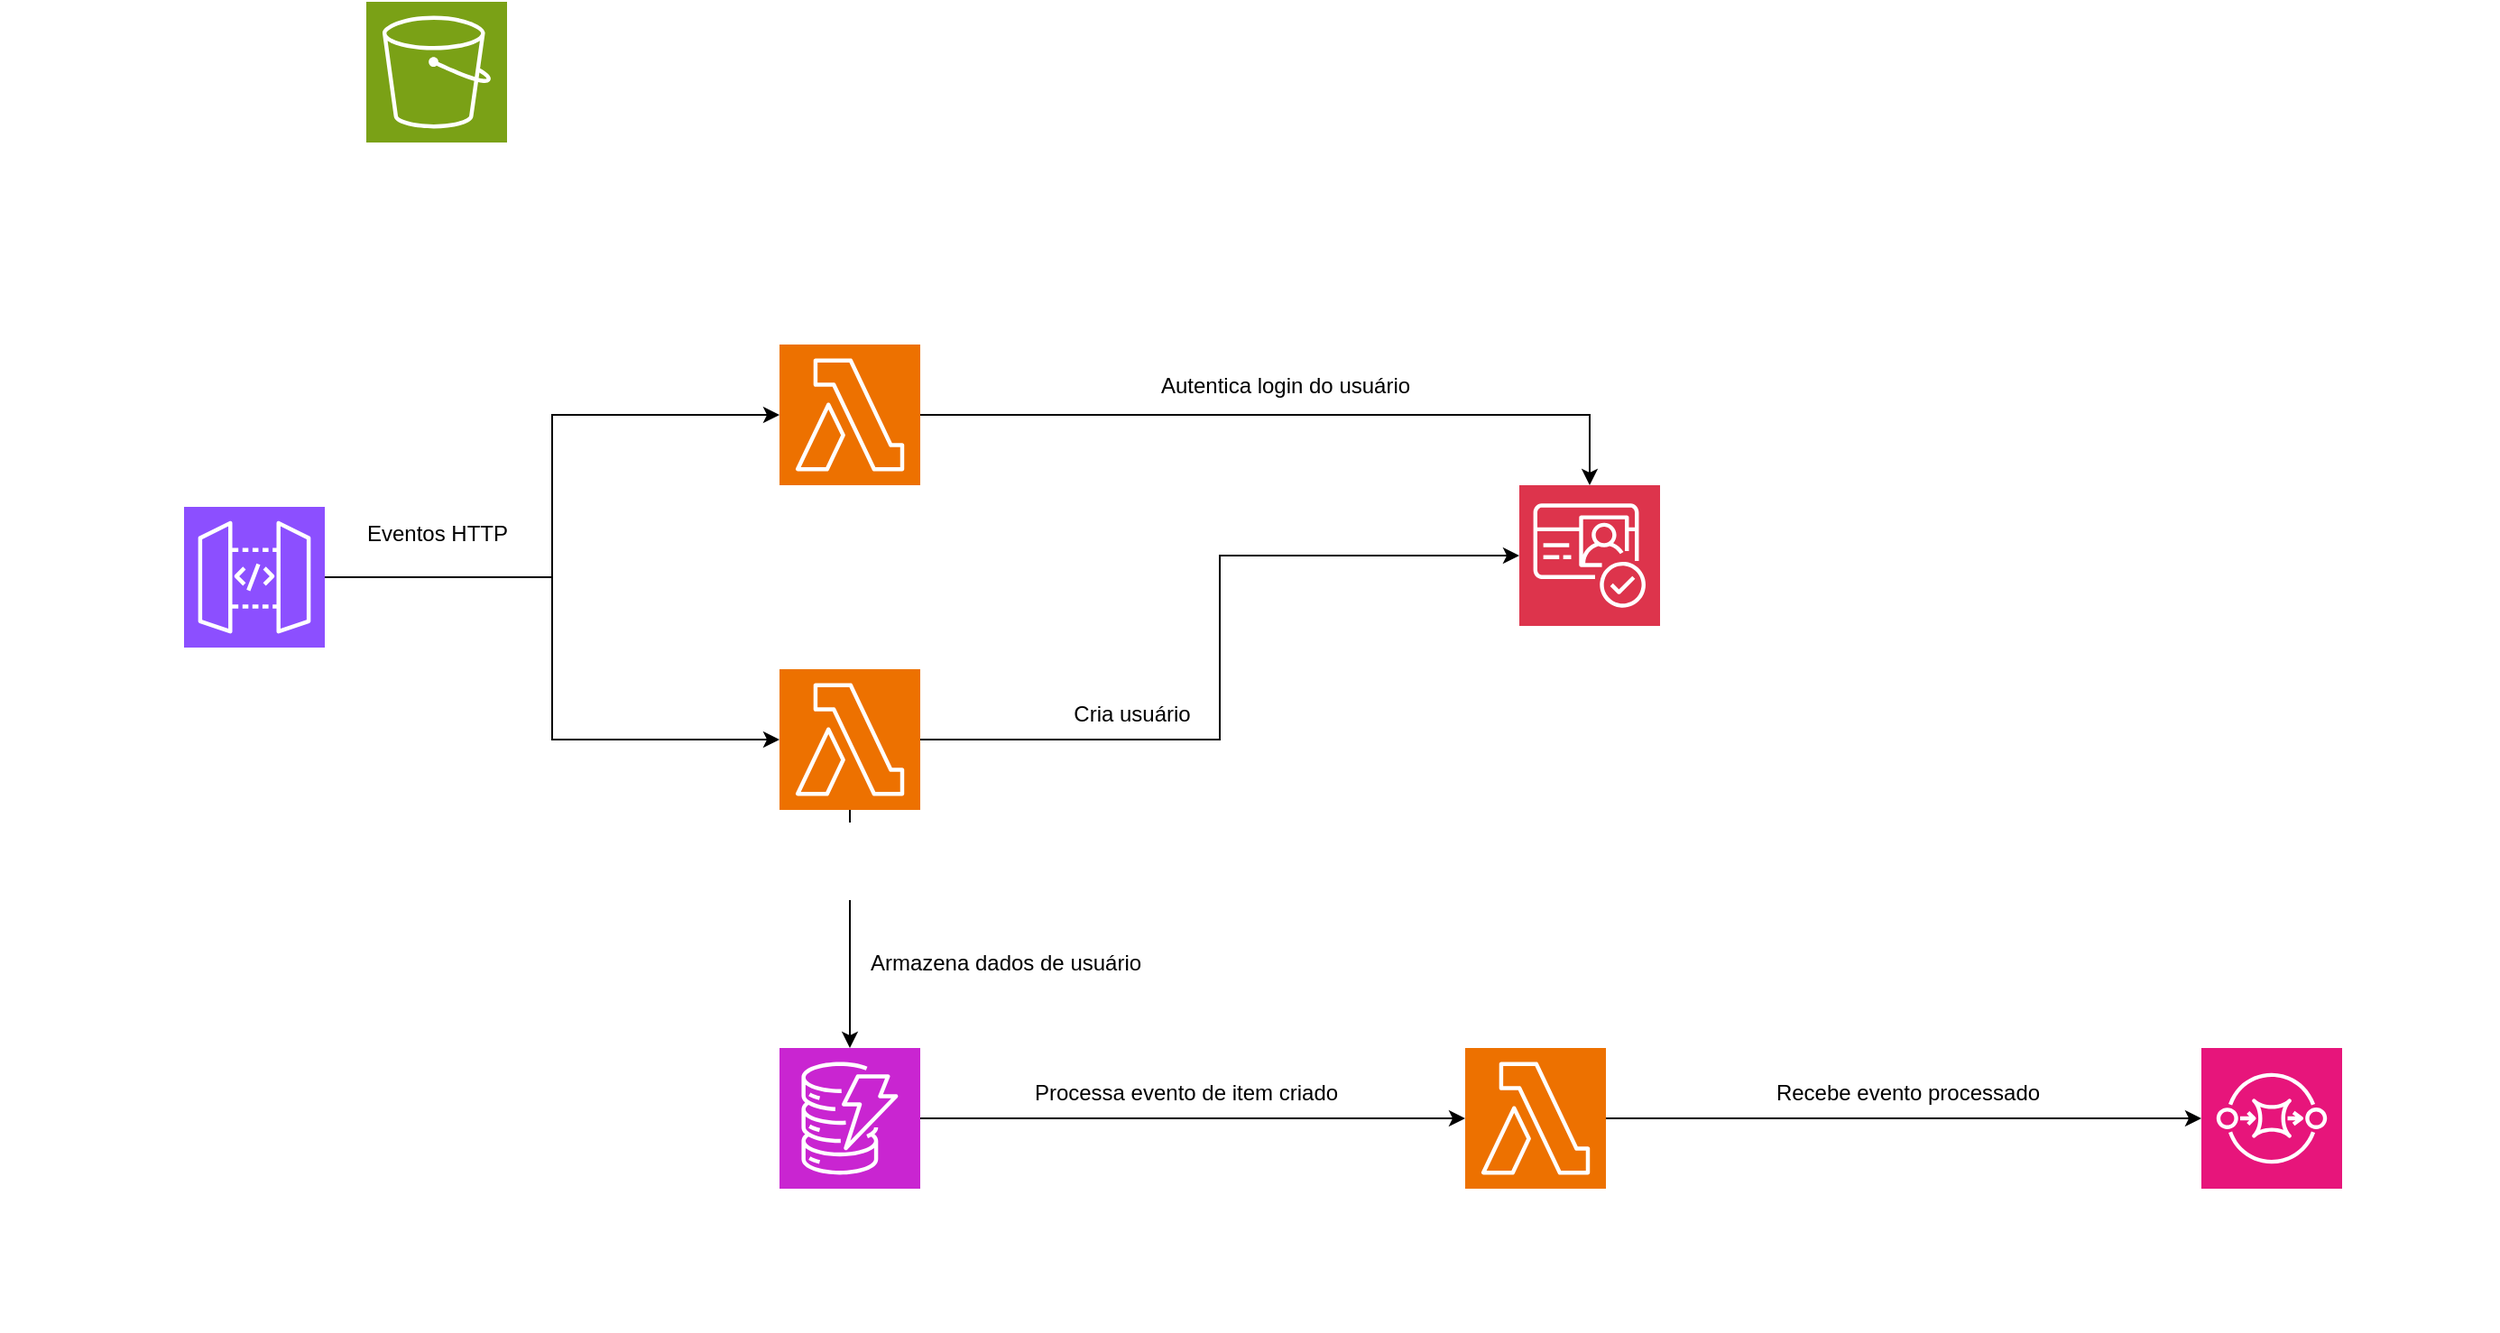 <mxfile version="26.0.4" pages="2">
  <diagram name="Auth" id="078_vXUjy4FAUJJ1JWsh">
    <mxGraphModel dx="2049" dy="1193" grid="1" gridSize="10" guides="1" tooltips="1" connect="1" arrows="1" fold="1" page="1" pageScale="1" pageWidth="850" pageHeight="1100" math="0" shadow="0">
      <root>
        <mxCell id="0" />
        <mxCell id="1" parent="0" />
        <mxCell id="PxZXXpu_mpko-BkxEv01-7" style="edgeStyle=orthogonalEdgeStyle;rounded=0;orthogonalLoop=1;jettySize=auto;html=1;entryX=0.5;entryY=0;entryDx=0;entryDy=0;entryPerimeter=0;labelBackgroundColor=default;" edge="1" parent="1" source="t9iJrchAdI6HD7SIDU0L-1" target="t9iJrchAdI6HD7SIDU0L-5">
          <mxGeometry relative="1" as="geometry" />
        </mxCell>
        <mxCell id="t9iJrchAdI6HD7SIDU0L-1" value="Lambda&lt;div&gt;Sign-in&lt;/div&gt;&lt;div&gt;Autentica o usuário, retornando um access token&lt;/div&gt;" style="sketch=0;points=[[0,0,0],[0.25,0,0],[0.5,0,0],[0.75,0,0],[1,0,0],[0,1,0],[0.25,1,0],[0.5,1,0],[0.75,1,0],[1,1,0],[0,0.25,0],[0,0.5,0],[0,0.75,0],[1,0.25,0],[1,0.5,0],[1,0.75,0]];outlineConnect=0;fontColor=#FFFFFF;fillColor=#ED7100;strokeColor=#ffffff;dashed=0;verticalLabelPosition=bottom;verticalAlign=top;align=center;html=1;fontSize=12;fontStyle=0;aspect=fixed;shape=mxgraph.aws4.resourceIcon;resIcon=mxgraph.aws4.lambda;labelBackgroundColor=default;" vertex="1" parent="1">
          <mxGeometry x="470" y="300" width="78" height="78" as="geometry" />
        </mxCell>
        <mxCell id="t9iJrchAdI6HD7SIDU0L-2" value="SQS&lt;div&gt;user_created&lt;br&gt;&lt;div&gt;Recebe eventos de usuário criado&lt;/div&gt;&lt;div&gt;consumidor sincroniza dados do usuário criado&lt;/div&gt;&lt;/div&gt;&lt;div&gt;em seu DB gerenciado&lt;/div&gt;" style="sketch=0;points=[[0,0,0],[0.25,0,0],[0.5,0,0],[0.75,0,0],[1,0,0],[0,1,0],[0.25,1,0],[0.5,1,0],[0.75,1,0],[1,1,0],[0,0.25,0],[0,0.5,0],[0,0.75,0],[1,0.25,0],[1,0.5,0],[1,0.75,0]];outlineConnect=0;fontColor=#FFFFFF;fillColor=#E7157B;strokeColor=#ffffff;dashed=0;verticalLabelPosition=bottom;verticalAlign=top;align=center;html=1;fontSize=12;fontStyle=0;aspect=fixed;shape=mxgraph.aws4.resourceIcon;resIcon=mxgraph.aws4.sqs;labelBackgroundColor=default;" vertex="1" parent="1">
          <mxGeometry x="1258" y="690" width="78" height="78" as="geometry" />
        </mxCell>
        <mxCell id="PxZXXpu_mpko-BkxEv01-13" style="edgeStyle=orthogonalEdgeStyle;rounded=0;orthogonalLoop=1;jettySize=auto;html=1;" edge="1" parent="1" source="t9iJrchAdI6HD7SIDU0L-3" target="gktEL5zK5B-jhbFFRFUQ-2">
          <mxGeometry relative="1" as="geometry" />
        </mxCell>
        <mxCell id="t9iJrchAdI6HD7SIDU0L-3" value="dynamodb&lt;div&gt;user_data&lt;/div&gt;&lt;div&gt;Armazena dados nao sensíveis de usuários&lt;/div&gt;&lt;div&gt;para acesso rapido de qualquer serviço interno&lt;/div&gt;" style="sketch=0;points=[[0,0,0],[0.25,0,0],[0.5,0,0],[0.75,0,0],[1,0,0],[0,1,0],[0.25,1,0],[0.5,1,0],[0.75,1,0],[1,1,0],[0,0.25,0],[0,0.5,0],[0,0.75,0],[1,0.25,0],[1,0.5,0],[1,0.75,0]];outlineConnect=0;fontColor=#FFFFFF;fillColor=#C925D1;strokeColor=#ffffff;dashed=0;verticalLabelPosition=bottom;verticalAlign=top;align=center;html=1;fontSize=12;fontStyle=0;aspect=fixed;shape=mxgraph.aws4.resourceIcon;resIcon=mxgraph.aws4.dynamodb;labelBackgroundColor=default;" vertex="1" parent="1">
          <mxGeometry x="470" y="690" width="78" height="78" as="geometry" />
        </mxCell>
        <mxCell id="t9iJrchAdI6HD7SIDU0L-10" value="API Gateway&lt;div&gt;auth_api&lt;br&gt;&lt;div&gt;Possui rotas para criação e autenticação de usuários&lt;/div&gt;&lt;div&gt;isolando o gerenciamento de login em um serviço&lt;/div&gt;&lt;div&gt;independente&lt;/div&gt;&lt;/div&gt;" style="sketch=0;points=[[0,0,0],[0.25,0,0],[0.5,0,0],[0.75,0,0],[1,0,0],[0,1,0],[0.25,1,0],[0.5,1,0],[0.75,1,0],[1,1,0],[0,0.25,0],[0,0.5,0],[0,0.75,0],[1,0.25,0],[1,0.5,0],[1,0.75,0]];outlineConnect=0;fontColor=#FFFFFF;fillColor=#8C4FFF;strokeColor=#ffffff;dashed=0;verticalLabelPosition=bottom;verticalAlign=top;align=center;html=1;fontSize=12;fontStyle=0;aspect=fixed;shape=mxgraph.aws4.resourceIcon;resIcon=mxgraph.aws4.api_gateway;labelBackgroundColor=default;" vertex="1" parent="1">
          <mxGeometry x="140" y="390" width="78" height="78" as="geometry" />
        </mxCell>
        <mxCell id="t9iJrchAdI6HD7SIDU0L-11" value="S3&lt;div&gt;Armazena pacote de deploy dos lambdas&lt;/div&gt;" style="sketch=0;points=[[0,0,0],[0.25,0,0],[0.5,0,0],[0.75,0,0],[1,0,0],[0,1,0],[0.25,1,0],[0.5,1,0],[0.75,1,0],[1,1,0],[0,0.25,0],[0,0.5,0],[0,0.75,0],[1,0.25,0],[1,0.5,0],[1,0.75,0]];outlineConnect=0;fontColor=#FFFFFF;fillColor=#7AA116;strokeColor=#ffffff;dashed=0;verticalLabelPosition=bottom;verticalAlign=top;align=center;html=1;fontSize=12;fontStyle=0;aspect=fixed;shape=mxgraph.aws4.resourceIcon;resIcon=mxgraph.aws4.s3;labelBackgroundColor=default;" vertex="1" parent="1">
          <mxGeometry x="241" y="110" width="78" height="78" as="geometry" />
        </mxCell>
        <mxCell id="PxZXXpu_mpko-BkxEv01-9" style="edgeStyle=orthogonalEdgeStyle;rounded=0;orthogonalLoop=1;jettySize=auto;html=1;labelBackgroundColor=default;entryX=0;entryY=0.5;entryDx=0;entryDy=0;entryPerimeter=0;" edge="1" parent="1" source="gktEL5zK5B-jhbFFRFUQ-1" target="t9iJrchAdI6HD7SIDU0L-5">
          <mxGeometry relative="1" as="geometry" />
        </mxCell>
        <mxCell id="PxZXXpu_mpko-BkxEv01-14" style="edgeStyle=orthogonalEdgeStyle;rounded=0;orthogonalLoop=1;jettySize=auto;html=1;" edge="1" parent="1" source="gktEL5zK5B-jhbFFRFUQ-2" target="t9iJrchAdI6HD7SIDU0L-2">
          <mxGeometry relative="1" as="geometry" />
        </mxCell>
        <mxCell id="gktEL5zK5B-jhbFFRFUQ-2" value="Lambda&lt;div&gt;authorizer&lt;/div&gt;&lt;div&gt;Valida se o JWT pasado via header é válido, autorizando o usuário a rota&lt;/div&gt;" style="sketch=0;points=[[0,0,0],[0.25,0,0],[0.5,0,0],[0.75,0,0],[1,0,0],[0,1,0],[0.25,1,0],[0.5,1,0],[0.75,1,0],[1,1,0],[0,0.25,0],[0,0.5,0],[0,0.75,0],[1,0.25,0],[1,0.5,0],[1,0.75,0]];outlineConnect=0;fontColor=#FFFFFF;fillColor=#ED7100;strokeColor=#ffffff;dashed=0;verticalLabelPosition=bottom;verticalAlign=top;align=center;html=1;fontSize=12;fontStyle=0;aspect=fixed;shape=mxgraph.aws4.resourceIcon;resIcon=mxgraph.aws4.lambda;labelBackgroundColor=default;" vertex="1" parent="1">
          <mxGeometry x="850" y="690" width="78" height="78" as="geometry" />
        </mxCell>
        <mxCell id="PxZXXpu_mpko-BkxEv01-1" style="edgeStyle=orthogonalEdgeStyle;rounded=0;orthogonalLoop=1;jettySize=auto;html=1;entryX=0;entryY=0.5;entryDx=0;entryDy=0;entryPerimeter=0;labelBackgroundColor=default;" edge="1" parent="1" source="t9iJrchAdI6HD7SIDU0L-10" target="gktEL5zK5B-jhbFFRFUQ-1">
          <mxGeometry relative="1" as="geometry" />
        </mxCell>
        <mxCell id="PxZXXpu_mpko-BkxEv01-2" style="edgeStyle=orthogonalEdgeStyle;rounded=0;orthogonalLoop=1;jettySize=auto;html=1;entryX=0;entryY=0.5;entryDx=0;entryDy=0;entryPerimeter=0;labelBackgroundColor=default;" edge="1" parent="1" source="t9iJrchAdI6HD7SIDU0L-10" target="t9iJrchAdI6HD7SIDU0L-1">
          <mxGeometry relative="1" as="geometry" />
        </mxCell>
        <mxCell id="PxZXXpu_mpko-BkxEv01-3" value="Eventos HTTP" style="text;html=1;align=center;verticalAlign=middle;resizable=0;points=[];autosize=1;strokeColor=none;fillColor=none;labelBackgroundColor=default;" vertex="1" parent="1">
          <mxGeometry x="230" y="390" width="100" height="30" as="geometry" />
        </mxCell>
        <mxCell id="PxZXXpu_mpko-BkxEv01-8" value="Autentica login do usuário" style="text;html=1;align=center;verticalAlign=middle;resizable=0;points=[];autosize=1;strokeColor=none;fillColor=none;labelBackgroundColor=default;" vertex="1" parent="1">
          <mxGeometry x="670" y="308" width="160" height="30" as="geometry" />
        </mxCell>
        <mxCell id="PxZXXpu_mpko-BkxEv01-10" value="Cria usuário" style="text;html=1;align=center;verticalAlign=middle;resizable=0;points=[];autosize=1;strokeColor=none;fillColor=none;labelBackgroundColor=default;" vertex="1" parent="1">
          <mxGeometry x="620" y="490" width="90" height="30" as="geometry" />
        </mxCell>
        <mxCell id="t9iJrchAdI6HD7SIDU0L-5" value="Cognito&lt;div&gt;main_user_pool&lt;br&gt;&lt;div&gt;Armazena de forma segura os dados sensíveis&lt;/div&gt;&lt;div&gt;de usuário, autentica e gerencia sessões.&lt;/div&gt;&lt;/div&gt;" style="sketch=0;points=[[0,0,0],[0.25,0,0],[0.5,0,0],[0.75,0,0],[1,0,0],[0,1,0],[0.25,1,0],[0.5,1,0],[0.75,1,0],[1,1,0],[0,0.25,0],[0,0.5,0],[0,0.75,0],[1,0.25,0],[1,0.5,0],[1,0.75,0]];outlineConnect=0;fontColor=#FFFFFF;fillColor=#DD344C;strokeColor=#ffffff;dashed=0;verticalLabelPosition=bottom;verticalAlign=top;align=center;html=1;fontSize=12;fontStyle=0;aspect=fixed;shape=mxgraph.aws4.resourceIcon;resIcon=mxgraph.aws4.cognito;labelBackgroundColor=default;" vertex="1" parent="1">
          <mxGeometry x="880" y="378" width="78" height="78" as="geometry" />
        </mxCell>
        <mxCell id="PxZXXpu_mpko-BkxEv01-11" style="edgeStyle=orthogonalEdgeStyle;rounded=0;orthogonalLoop=1;jettySize=auto;html=1;exitX=0.5;exitY=1;exitDx=0;exitDy=0;exitPerimeter=0;entryX=0.5;entryY=0;entryDx=0;entryDy=0;entryPerimeter=0;" edge="1" parent="1" source="gktEL5zK5B-jhbFFRFUQ-1" target="t9iJrchAdI6HD7SIDU0L-3">
          <mxGeometry relative="1" as="geometry" />
        </mxCell>
        <mxCell id="PxZXXpu_mpko-BkxEv01-12" value="Armazena dados de usuário" style="text;html=1;align=center;verticalAlign=middle;resizable=0;points=[];autosize=1;strokeColor=none;fillColor=none;" vertex="1" parent="1">
          <mxGeometry x="510" y="628" width="170" height="30" as="geometry" />
        </mxCell>
        <mxCell id="gktEL5zK5B-jhbFFRFUQ-1" value="Lambda&lt;div&gt;Sign-up&lt;/div&gt;&lt;div&gt;Cadastra um novo usuário, onde o username=CPF e uma senha valida&lt;/div&gt;" style="sketch=0;points=[[0,0,0],[0.25,0,0],[0.5,0,0],[0.75,0,0],[1,0,0],[0,1,0],[0.25,1,0],[0.5,1,0],[0.75,1,0],[1,1,0],[0,0.25,0],[0,0.5,0],[0,0.75,0],[1,0.25,0],[1,0.5,0],[1,0.75,0]];outlineConnect=0;fontColor=#FFFFFF;fillColor=#ED7100;strokeColor=#ffffff;dashed=0;verticalLabelPosition=bottom;verticalAlign=top;align=center;html=1;fontSize=12;fontStyle=0;aspect=fixed;shape=mxgraph.aws4.resourceIcon;resIcon=mxgraph.aws4.lambda;labelBackgroundColor=default;" vertex="1" parent="1">
          <mxGeometry x="470" y="480" width="78" height="78" as="geometry" />
        </mxCell>
        <mxCell id="PxZXXpu_mpko-BkxEv01-15" value="Processa evento de item criado" style="text;html=1;align=center;verticalAlign=middle;resizable=0;points=[];autosize=1;strokeColor=none;fillColor=none;" vertex="1" parent="1">
          <mxGeometry x="600" y="700" width="190" height="30" as="geometry" />
        </mxCell>
        <mxCell id="PxZXXpu_mpko-BkxEv01-16" value="Recebe evento processado" style="text;html=1;align=center;verticalAlign=middle;resizable=0;points=[];autosize=1;strokeColor=none;fillColor=none;" vertex="1" parent="1">
          <mxGeometry x="1010" y="700" width="170" height="30" as="geometry" />
        </mxCell>
      </root>
    </mxGraphModel>
  </diagram>
  <diagram id="fUT95ePupS3mg_8KFd1k" name="App">
    <mxGraphModel dx="1687" dy="982" grid="1" gridSize="10" guides="1" tooltips="1" connect="1" arrows="1" fold="1" page="1" pageScale="1" pageWidth="850" pageHeight="1100" math="0" shadow="0">
      <root>
        <mxCell id="0" />
        <mxCell id="1" parent="0" />
        <mxCell id="zDn3kh6L27e9PYtGUCNW-5" style="edgeStyle=orthogonalEdgeStyle;rounded=0;orthogonalLoop=1;jettySize=auto;html=1;" edge="1" parent="1" source="8YwN-Ixi1IJPXv7yt0h1-5" target="zDn3kh6L27e9PYtGUCNW-4">
          <mxGeometry relative="1" as="geometry" />
        </mxCell>
        <mxCell id="8YwN-Ixi1IJPXv7yt0h1-5" value="" style="rounded=0;whiteSpace=wrap;html=1;fillColor=none;dashed=1;dashPattern=12 12;" vertex="1" parent="1">
          <mxGeometry x="740" y="220" width="320" height="350" as="geometry" />
        </mxCell>
        <mxCell id="8YwN-Ixi1IJPXv7yt0h1-6" value="" style="rounded=0;whiteSpace=wrap;html=1;fillColor=none;dashed=1;dashPattern=12 12;" vertex="1" parent="1">
          <mxGeometry x="860" y="230" width="160" height="320" as="geometry" />
        </mxCell>
        <mxCell id="8YwN-Ixi1IJPXv7yt0h1-8" style="edgeStyle=orthogonalEdgeStyle;rounded=0;orthogonalLoop=1;jettySize=auto;html=1;" edge="1" parent="1" source="8YwN-Ixi1IJPXv7yt0h1-5" target="8YwN-Ixi1IJPXv7yt0h1-7">
          <mxGeometry relative="1" as="geometry" />
        </mxCell>
        <mxCell id="8YwN-Ixi1IJPXv7yt0h1-11" style="edgeStyle=orthogonalEdgeStyle;rounded=0;orthogonalLoop=1;jettySize=auto;html=1;" edge="1" parent="1" source="8YwN-Ixi1IJPXv7yt0h1-5" target="QD0d67jvxKHeWyd3XD7l-3">
          <mxGeometry relative="1" as="geometry" />
        </mxCell>
        <mxCell id="QD0d67jvxKHeWyd3XD7l-2" value="EKS&lt;div&gt;app-cluster&lt;/div&gt;" style="sketch=0;points=[[0,0,0],[0.25,0,0],[0.5,0,0],[0.75,0,0],[1,0,0],[0,1,0],[0.25,1,0],[0.5,1,0],[0.75,1,0],[1,1,0],[0,0.25,0],[0,0.5,0],[0,0.75,0],[1,0.25,0],[1,0.5,0],[1,0.75,0]];outlineConnect=0;fontColor=#FFFFFF;fillColor=#ED7100;strokeColor=#ffffff;dashed=0;verticalLabelPosition=bottom;verticalAlign=top;align=center;html=1;fontSize=12;fontStyle=0;aspect=fixed;shape=mxgraph.aws4.resourceIcon;resIcon=mxgraph.aws4.eks;" vertex="1" parent="1">
          <mxGeometry x="760" y="250" width="78" height="78" as="geometry" />
        </mxCell>
        <mxCell id="QD0d67jvxKHeWyd3XD7l-3" value="ECR&lt;div&gt;Armazena imagem docker&lt;/div&gt;" style="sketch=0;points=[[0,0,0],[0.25,0,0],[0.5,0,0],[0.75,0,0],[1,0,0],[0,1,0],[0.25,1,0],[0.5,1,0],[0.75,1,0],[1,1,0],[0,0.25,0],[0,0.5,0],[0,0.75,0],[1,0.25,0],[1,0.5,0],[1,0.75,0]];outlineConnect=0;fontColor=#FFFFFF;fillColor=#ED7100;strokeColor=#ffffff;dashed=0;verticalLabelPosition=bottom;verticalAlign=top;align=center;html=1;fontSize=12;fontStyle=0;aspect=fixed;shape=mxgraph.aws4.resourceIcon;resIcon=mxgraph.aws4.ecr;" vertex="1" parent="1">
          <mxGeometry x="860" y="698" width="80" height="80" as="geometry" />
        </mxCell>
        <mxCell id="8YwN-Ixi1IJPXv7yt0h1-9" style="edgeStyle=orthogonalEdgeStyle;rounded=0;orthogonalLoop=1;jettySize=auto;html=1;" edge="1" parent="1" source="QD0d67jvxKHeWyd3XD7l-5" target="8YwN-Ixi1IJPXv7yt0h1-7">
          <mxGeometry relative="1" as="geometry" />
        </mxCell>
        <mxCell id="8YwN-Ixi1IJPXv7yt0h1-1" value="Lambda&lt;div&gt;user_created_integrator&lt;/div&gt;&lt;div&gt;Valida se o JWT pasado via header é válido, autorizando o usuário a rota&lt;/div&gt;" style="sketch=0;points=[[0,0,0],[0.25,0,0],[0.5,0,0],[0.75,0,0],[1,0,0],[0,1,0],[0.25,1,0],[0.5,1,0],[0.75,1,0],[1,1,0],[0,0.25,0],[0,0.5,0],[0,0.75,0],[1,0.25,0],[1,0.5,0],[1,0.75,0]];outlineConnect=0;fontColor=#FFFFFF;fillColor=#ED7100;strokeColor=#ffffff;dashed=0;verticalLabelPosition=bottom;verticalAlign=top;align=center;html=1;fontSize=12;fontStyle=0;aspect=fixed;shape=mxgraph.aws4.resourceIcon;resIcon=mxgraph.aws4.lambda;labelBackgroundColor=default;" vertex="1" parent="1">
          <mxGeometry x="270" y="600" width="78" height="78" as="geometry" />
        </mxCell>
        <mxCell id="8YwN-Ixi1IJPXv7yt0h1-3" value="EC2&lt;div&gt;NODE&lt;/div&gt;" style="sketch=0;points=[[0,0,0],[0.25,0,0],[0.5,0,0],[0.75,0,0],[1,0,0],[0,1,0],[0.25,1,0],[0.5,1,0],[0.75,1,0],[1,1,0],[0,0.25,0],[0,0.5,0],[0,0.75,0],[1,0.25,0],[1,0.5,0],[1,0.75,0]];outlineConnect=0;fontColor=#FFFFFF;fillColor=#ED7100;strokeColor=#ffffff;dashed=0;verticalLabelPosition=bottom;verticalAlign=top;align=center;html=1;fontSize=12;fontStyle=0;aspect=fixed;shape=mxgraph.aws4.resourceIcon;resIcon=mxgraph.aws4.ec2;" vertex="1" parent="1">
          <mxGeometry x="910" y="421" width="78" height="78" as="geometry" />
        </mxCell>
        <mxCell id="8YwN-Ixi1IJPXv7yt0h1-4" value="EC2&lt;div&gt;NODE&lt;/div&gt;" style="sketch=0;points=[[0,0,0],[0.25,0,0],[0.5,0,0],[0.75,0,0],[1,0,0],[0,1,0],[0.25,1,0],[0.5,1,0],[0.75,1,0],[1,1,0],[0,0.25,0],[0,0.5,0],[0,0.75,0],[1,0.25,0],[1,0.5,0],[1,0.75,0]];outlineConnect=0;fontColor=#FFFFFF;fillColor=#ED7100;strokeColor=#ffffff;dashed=0;verticalLabelPosition=bottom;verticalAlign=top;align=center;html=1;fontSize=12;fontStyle=0;aspect=fixed;shape=mxgraph.aws4.resourceIcon;resIcon=mxgraph.aws4.ec2;" vertex="1" parent="1">
          <mxGeometry x="910" y="290" width="78" height="78" as="geometry" />
        </mxCell>
        <mxCell id="8YwN-Ixi1IJPXv7yt0h1-7" value="NLB&lt;div&gt;LB gerenciado pelo Kubernetes&lt;/div&gt;&lt;div&gt;alocado na rede inerna&lt;/div&gt;" style="sketch=0;points=[[0,0,0],[0.25,0,0],[0.5,0,0],[0.75,0,0],[1,0,0],[0,1,0],[0.25,1,0],[0.5,1,0],[0.75,1,0],[1,1,0],[0,0.25,0],[0,0.5,0],[0,0.75,0],[1,0.25,0],[1,0.5,0],[1,0.75,0]];outlineConnect=0;fontColor=#FFFFFF;fillColor=#ED7100;strokeColor=#ffffff;dashed=0;verticalLabelPosition=bottom;verticalAlign=top;align=center;html=1;fontSize=12;fontStyle=0;aspect=fixed;shape=mxgraph.aws4.resourceIcon;resIcon=mxgraph.aws4.elastic_load_balancing;" vertex="1" parent="1">
          <mxGeometry x="520" y="356" width="78" height="78" as="geometry" />
        </mxCell>
        <mxCell id="8YwN-Ixi1IJPXv7yt0h1-12" value="Pega imagem no build" style="text;html=1;align=center;verticalAlign=middle;resizable=0;points=[];autosize=1;strokeColor=none;fillColor=none;" vertex="1" parent="1">
          <mxGeometry x="900" y="614" width="140" height="30" as="geometry" />
        </mxCell>
        <mxCell id="8YwN-Ixi1IJPXv7yt0h1-13" value="Repassa eventos HTTP" style="text;html=1;align=center;verticalAlign=middle;resizable=0;points=[];autosize=1;strokeColor=none;fillColor=none;" vertex="1" parent="1">
          <mxGeometry x="360" y="360" width="150" height="30" as="geometry" />
        </mxCell>
        <mxCell id="8YwN-Ixi1IJPXv7yt0h1-14" style="edgeStyle=orthogonalEdgeStyle;rounded=0;orthogonalLoop=1;jettySize=auto;html=1;entryX=0.5;entryY=0;entryDx=0;entryDy=0;entryPerimeter=0;" edge="1" parent="1" source="QD0d67jvxKHeWyd3XD7l-5" target="8YwN-Ixi1IJPXv7yt0h1-1">
          <mxGeometry relative="1" as="geometry" />
        </mxCell>
        <mxCell id="8YwN-Ixi1IJPXv7yt0h1-15" value="Autentica JWT" style="text;html=1;align=center;verticalAlign=middle;resizable=0;points=[];autosize=1;strokeColor=none;fillColor=none;" vertex="1" parent="1">
          <mxGeometry x="310" y="550" width="100" height="30" as="geometry" />
        </mxCell>
        <mxCell id="QD0d67jvxKHeWyd3XD7l-5" value="API Gateway&lt;div&gt;auth_api&lt;br&gt;&lt;div&gt;Possui rotas para criação e autenticação de usuários&lt;/div&gt;&lt;div&gt;isolando o gerenciamento de login em um serviço&lt;/div&gt;&lt;div&gt;independente&lt;/div&gt;&lt;/div&gt;" style="sketch=0;points=[[0,0,0],[0.25,0,0],[0.5,0,0],[0.75,0,0],[1,0,0],[0,1,0],[0.25,1,0],[0.5,1,0],[0.75,1,0],[1,1,0],[0,0.25,0],[0,0.5,0],[0,0.75,0],[1,0.25,0],[1,0.5,0],[1,0.75,0]];outlineConnect=0;fontColor=#FFFFFF;fillColor=#8C4FFF;strokeColor=#ffffff;dashed=0;verticalLabelPosition=bottom;verticalAlign=top;align=center;html=1;fontSize=12;fontStyle=0;aspect=fixed;shape=mxgraph.aws4.resourceIcon;resIcon=mxgraph.aws4.api_gateway;labelBackgroundColor=default;" vertex="1" parent="1">
          <mxGeometry x="270" y="356" width="78" height="78" as="geometry" />
        </mxCell>
        <mxCell id="zDn3kh6L27e9PYtGUCNW-1" value="SQS&lt;div&gt;user_created&lt;br&gt;&lt;div&gt;Recebe eventos de usuário criado&lt;/div&gt;&lt;div&gt;consumidor sincroniza dados do usuário criado&lt;/div&gt;&lt;/div&gt;&lt;div&gt;em seu DB gerenciado&lt;/div&gt;" style="sketch=0;points=[[0,0,0],[0.25,0,0],[0.5,0,0],[0.75,0,0],[1,0,0],[0,1,0],[0.25,1,0],[0.5,1,0],[0.75,1,0],[1,1,0],[0,0.25,0],[0,0.5,0],[0,0.75,0],[1,0.25,0],[1,0.5,0],[1,0.75,0]];outlineConnect=0;fontColor=#FFFFFF;fillColor=#E7157B;strokeColor=#ffffff;dashed=0;verticalLabelPosition=bottom;verticalAlign=top;align=center;html=1;fontSize=12;fontStyle=0;aspect=fixed;shape=mxgraph.aws4.resourceIcon;resIcon=mxgraph.aws4.sqs;labelBackgroundColor=default;" vertex="1" parent="1">
          <mxGeometry x="1240" y="356" width="78" height="78" as="geometry" />
        </mxCell>
        <mxCell id="zDn3kh6L27e9PYtGUCNW-2" style="edgeStyle=orthogonalEdgeStyle;rounded=0;orthogonalLoop=1;jettySize=auto;html=1;entryX=0;entryY=0.5;entryDx=0;entryDy=0;entryPerimeter=0;" edge="1" parent="1" source="8YwN-Ixi1IJPXv7yt0h1-5" target="zDn3kh6L27e9PYtGUCNW-1">
          <mxGeometry relative="1" as="geometry" />
        </mxCell>
        <mxCell id="zDn3kh6L27e9PYtGUCNW-3" value="Consome eventos da fila" style="text;html=1;align=center;verticalAlign=middle;resizable=0;points=[];autosize=1;strokeColor=none;fillColor=none;" vertex="1" parent="1">
          <mxGeometry x="1070" y="360" width="160" height="30" as="geometry" />
        </mxCell>
        <mxCell id="zDn3kh6L27e9PYtGUCNW-4" value="RDS&lt;div&gt;fiap-soat-9&lt;/div&gt;" style="sketch=0;points=[[0,0,0],[0.25,0,0],[0.5,0,0],[0.75,0,0],[1,0,0],[0,1,0],[0.25,1,0],[0.5,1,0],[0.75,1,0],[1,1,0],[0,0.25,0],[0,0.5,0],[0,0.75,0],[1,0.25,0],[1,0.5,0],[1,0.75,0]];outlineConnect=0;fontColor=#FFFFFF;fillColor=#C925D1;strokeColor=#ffffff;dashed=0;verticalLabelPosition=bottom;verticalAlign=top;align=center;html=1;fontSize=12;fontStyle=0;aspect=fixed;shape=mxgraph.aws4.resourceIcon;resIcon=mxgraph.aws4.rds;labelBackgroundColor=default;" vertex="1" parent="1">
          <mxGeometry x="860" y="40" width="78" height="78" as="geometry" />
        </mxCell>
      </root>
    </mxGraphModel>
  </diagram>
</mxfile>
